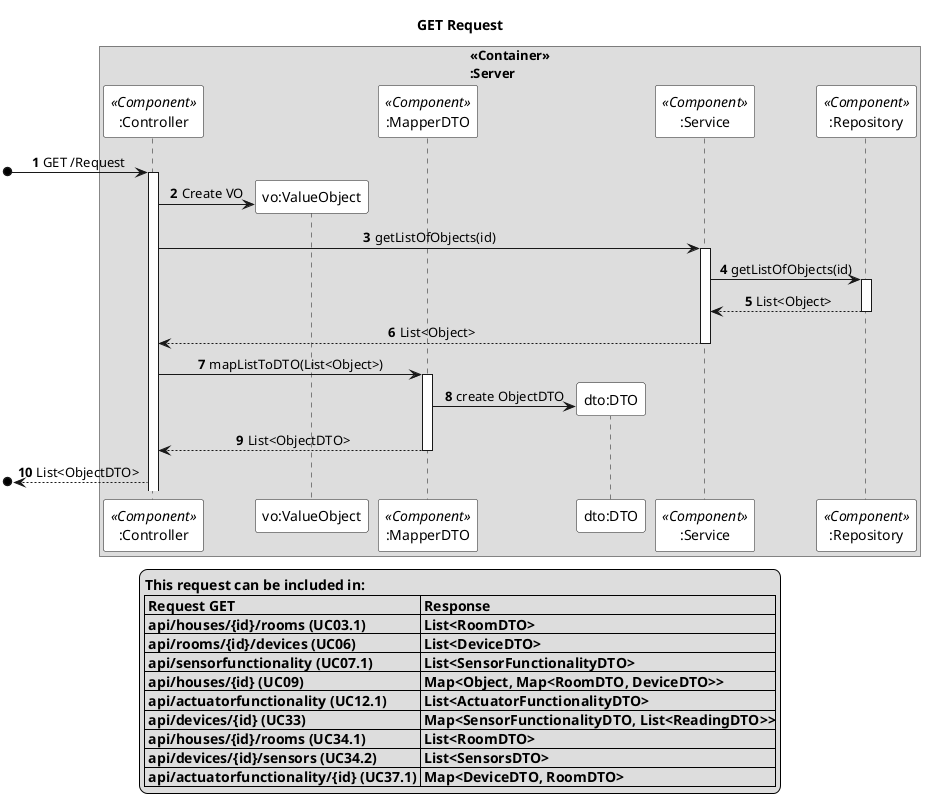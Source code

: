 @startuml
title GET Request

skinparam sequenceMessageAlign center
skinparam actorBackgroundColor white
skinparam participantBackgroundColor white
skinparam sequenceReferenceBackgroundColor white
skinparam sequenceReferenceHeaderBackgroundColor white
skinparam sequenceGroupBackgroundColor white


box "<<Container>>\n:Server"
participant ":Controller" as controller <<Component>>
participant "vo:ValueObject" as vo
participant ":MapperDTO" as mapperDTO <<Component>>
participant "dto:DTO" as dto
participant ":Service" as service <<Component>>
participant ":Repository" as repo <<Component>>
autonumber
[o-> controller : GET /Request
activate controller
controller->vo** : Create VO
controller->service : getListOfObjects(id)
activate service
service->repo : getListOfObjects(id)
activate repo
repo-->service : List<Object>
deactivate repo
service-->controller : List<Object>
deactivate service
controller -> mapperDTO: mapListToDTO(List<Object>)
activate mapperDTO
mapperDTO -> dto** : create ObjectDTO
mapperDTO-->controller : List<ObjectDTO>
deactivate mapperDTO

[o<--controller : List<ObjectDTO>

legend bottom
 **This request can be included in:**
|= Request GET |= Response |
|= api/houses/{id}/rooms (UC03.1) |= List<RoomDTO> |
|= api/rooms/{id}/devices (UC06) |= List<DeviceDTO> |
|= api/sensorfunctionality (UC07.1) |= List<SensorFunctionalityDTO> |
|= api/houses/{id} (UC09) |= Map<Object, Map<RoomDTO, DeviceDTO>>|
|= api/actuatorfunctionality (UC12.1) |= List<ActuatorFunctionalityDTO> |
|= api/devices/{id} (UC33) |= Map<SensorFunctionalityDTO, List<ReadingDTO>>|
|= api/houses/{id}/rooms (UC34.1) |= List<RoomDTO>|
|= api/devices/{id}/sensors (UC34.2) |= List<SensorsDTO>|
|= api/actuatorfunctionality/{id} (UC37.1) |= Map<DeviceDTO, RoomDTO>|
end legend
@enduml